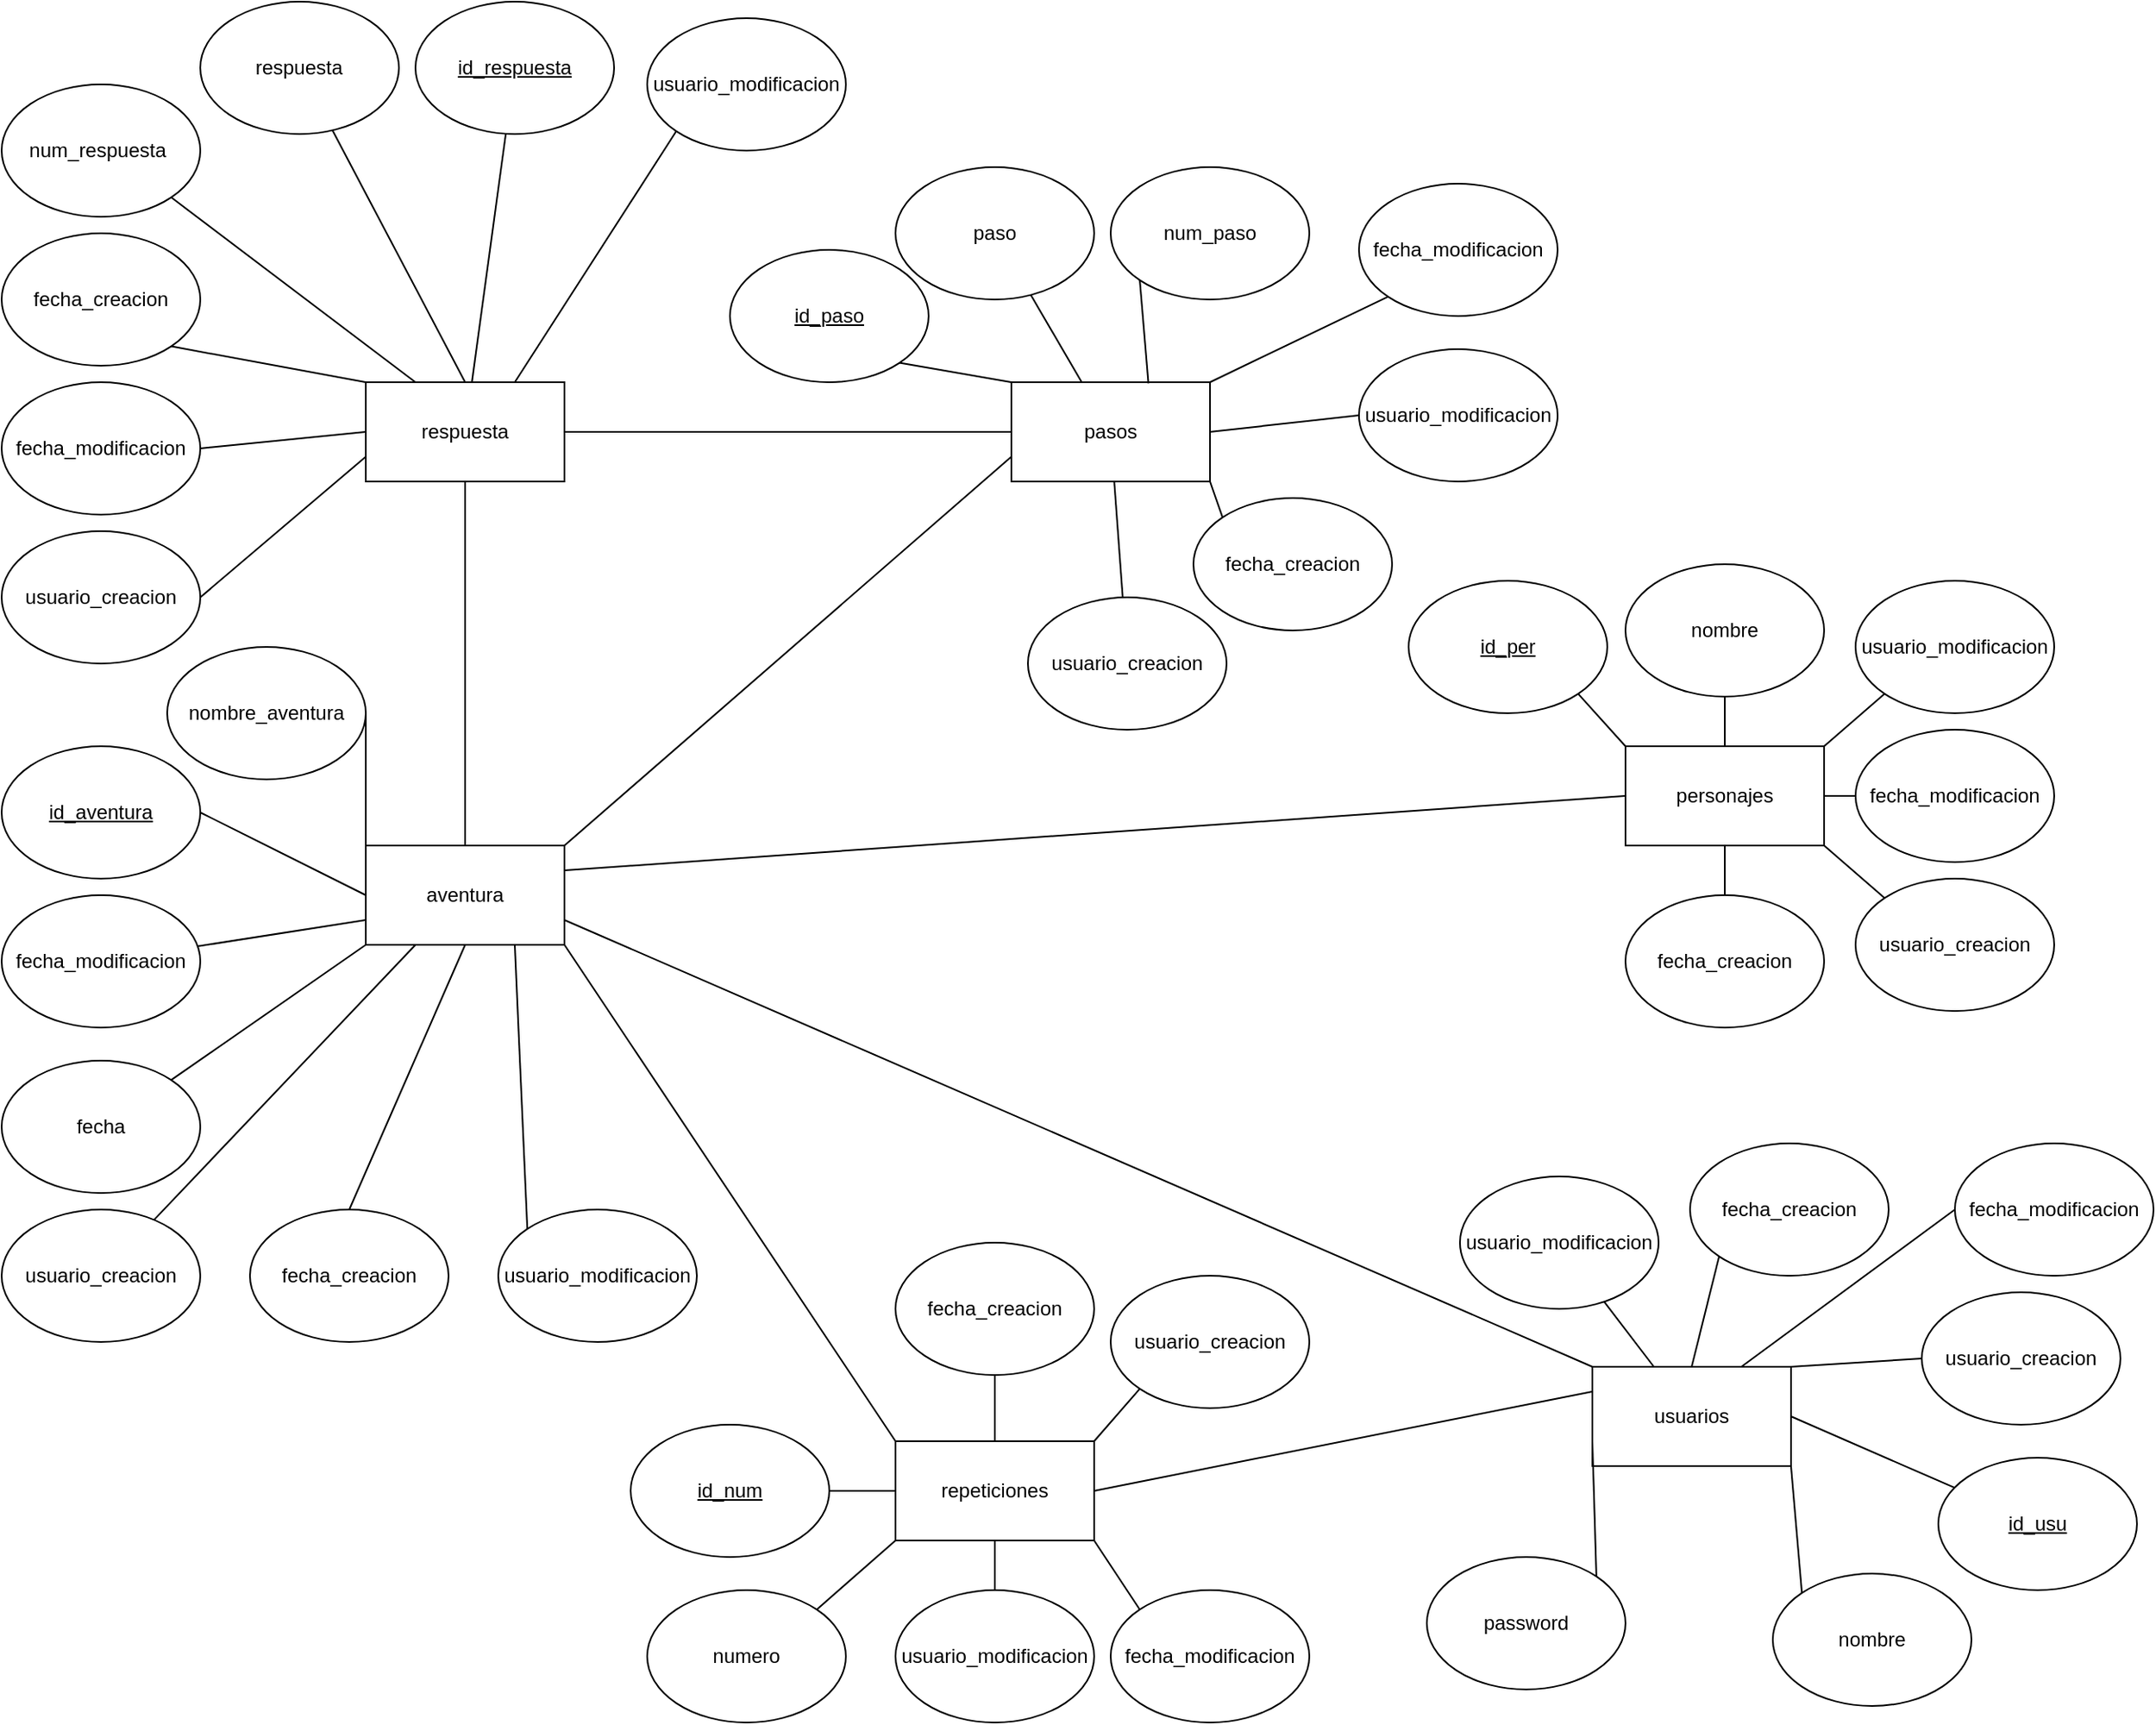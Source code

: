 <mxfile version="16.2.6" type="device"><diagram id="7njVlHw3j0ZRI1RP8mUF" name="Page-1"><mxGraphModel dx="1422" dy="1921" grid="1" gridSize="10" guides="1" tooltips="1" connect="1" arrows="1" fold="1" page="1" pageScale="1" pageWidth="827" pageHeight="1169" math="0" shadow="0"><root><mxCell id="0"/><mxCell id="1" parent="0"/><mxCell id="5a7WlGa1L5Bk0vLEu0co-10" style="rounded=0;orthogonalLoop=1;jettySize=auto;html=1;exitX=0;exitY=1;exitDx=0;exitDy=0;entryX=1;entryY=0;entryDx=0;entryDy=0;endArrow=none;endFill=0;" parent="1" source="5a7WlGa1L5Bk0vLEu0co-2" target="5a7WlGa1L5Bk0vLEu0co-5" edge="1"><mxGeometry relative="1" as="geometry"/></mxCell><mxCell id="5a7WlGa1L5Bk0vLEu0co-12" value="" style="edgeStyle=none;rounded=0;orthogonalLoop=1;jettySize=auto;html=1;endArrow=none;endFill=0;exitX=0.25;exitY=1;exitDx=0;exitDy=0;" parent="1" source="5a7WlGa1L5Bk0vLEu0co-2" target="5a7WlGa1L5Bk0vLEu0co-7" edge="1"><mxGeometry relative="1" as="geometry"/></mxCell><mxCell id="5a7WlGa1L5Bk0vLEu0co-13" value="" style="edgeStyle=none;rounded=0;orthogonalLoop=1;jettySize=auto;html=1;endArrow=none;endFill=0;exitX=0;exitY=0.75;exitDx=0;exitDy=0;" parent="1" source="5a7WlGa1L5Bk0vLEu0co-2" target="5a7WlGa1L5Bk0vLEu0co-8" edge="1"><mxGeometry relative="1" as="geometry"/></mxCell><mxCell id="5a7WlGa1L5Bk0vLEu0co-14" style="edgeStyle=none;rounded=0;orthogonalLoop=1;jettySize=auto;html=1;exitX=0;exitY=0.5;exitDx=0;exitDy=0;entryX=1;entryY=0.5;entryDx=0;entryDy=0;endArrow=none;endFill=0;" parent="1" source="5a7WlGa1L5Bk0vLEu0co-2" target="5a7WlGa1L5Bk0vLEu0co-3" edge="1"><mxGeometry relative="1" as="geometry"/></mxCell><mxCell id="5a7WlGa1L5Bk0vLEu0co-15" style="edgeStyle=none;rounded=0;orthogonalLoop=1;jettySize=auto;html=1;exitX=0;exitY=0.25;exitDx=0;exitDy=0;entryX=1;entryY=0.5;entryDx=0;entryDy=0;endArrow=none;endFill=0;" parent="1" source="5a7WlGa1L5Bk0vLEu0co-2" target="5a7WlGa1L5Bk0vLEu0co-4" edge="1"><mxGeometry relative="1" as="geometry"/></mxCell><mxCell id="5a7WlGa1L5Bk0vLEu0co-16" style="edgeStyle=none;rounded=0;orthogonalLoop=1;jettySize=auto;html=1;exitX=0.75;exitY=1;exitDx=0;exitDy=0;entryX=0;entryY=0;entryDx=0;entryDy=0;endArrow=none;endFill=0;" parent="1" source="5a7WlGa1L5Bk0vLEu0co-2" target="5a7WlGa1L5Bk0vLEu0co-9" edge="1"><mxGeometry relative="1" as="geometry"/></mxCell><mxCell id="5a7WlGa1L5Bk0vLEu0co-17" style="edgeStyle=none;rounded=0;orthogonalLoop=1;jettySize=auto;html=1;exitX=0.5;exitY=1;exitDx=0;exitDy=0;entryX=0.5;entryY=0;entryDx=0;entryDy=0;endArrow=none;endFill=0;" parent="1" source="5a7WlGa1L5Bk0vLEu0co-2" target="5a7WlGa1L5Bk0vLEu0co-6" edge="1"><mxGeometry relative="1" as="geometry"/></mxCell><mxCell id="5a7WlGa1L5Bk0vLEu0co-90" style="edgeStyle=none;rounded=0;orthogonalLoop=1;jettySize=auto;html=1;exitX=1;exitY=0.25;exitDx=0;exitDy=0;entryX=0;entryY=0.5;entryDx=0;entryDy=0;endArrow=none;endFill=0;" parent="1" source="5a7WlGa1L5Bk0vLEu0co-2" target="5a7WlGa1L5Bk0vLEu0co-37" edge="1"><mxGeometry relative="1" as="geometry"/></mxCell><mxCell id="5a7WlGa1L5Bk0vLEu0co-93" style="edgeStyle=none;rounded=0;orthogonalLoop=1;jettySize=auto;html=1;exitX=1;exitY=1;exitDx=0;exitDy=0;entryX=0;entryY=0;entryDx=0;entryDy=0;endArrow=none;endFill=0;" parent="1" source="5a7WlGa1L5Bk0vLEu0co-2" target="5a7WlGa1L5Bk0vLEu0co-38" edge="1"><mxGeometry relative="1" as="geometry"/></mxCell><mxCell id="5a7WlGa1L5Bk0vLEu0co-2" value="aventura" style="rounded=0;whiteSpace=wrap;html=1;" parent="1" vertex="1"><mxGeometry x="350" y="450" width="120" height="60" as="geometry"/></mxCell><mxCell id="5a7WlGa1L5Bk0vLEu0co-3" value="&lt;u&gt;id_aventura&lt;/u&gt;" style="ellipse;whiteSpace=wrap;html=1;" parent="1" vertex="1"><mxGeometry x="130" y="390" width="120" height="80" as="geometry"/></mxCell><mxCell id="5a7WlGa1L5Bk0vLEu0co-4" value="nombre_aventura" style="ellipse;whiteSpace=wrap;html=1;" parent="1" vertex="1"><mxGeometry x="230" y="330" width="120" height="80" as="geometry"/></mxCell><mxCell id="5a7WlGa1L5Bk0vLEu0co-5" value="fecha" style="ellipse;whiteSpace=wrap;html=1;" parent="1" vertex="1"><mxGeometry x="130" y="580" width="120" height="80" as="geometry"/></mxCell><mxCell id="5a7WlGa1L5Bk0vLEu0co-6" value="fecha_creacion" style="ellipse;whiteSpace=wrap;html=1;" parent="1" vertex="1"><mxGeometry x="280" y="670" width="120" height="80" as="geometry"/></mxCell><mxCell id="5a7WlGa1L5Bk0vLEu0co-7" value="usuario_creacion" style="ellipse;whiteSpace=wrap;html=1;" parent="1" vertex="1"><mxGeometry x="130" y="670" width="120" height="80" as="geometry"/></mxCell><mxCell id="5a7WlGa1L5Bk0vLEu0co-8" value="fecha_modificacion" style="ellipse;whiteSpace=wrap;html=1;" parent="1" vertex="1"><mxGeometry x="130" y="480" width="120" height="80" as="geometry"/></mxCell><mxCell id="5a7WlGa1L5Bk0vLEu0co-9" value="usuario_modificacion" style="ellipse;whiteSpace=wrap;html=1;" parent="1" vertex="1"><mxGeometry x="430" y="670" width="120" height="80" as="geometry"/></mxCell><mxCell id="5a7WlGa1L5Bk0vLEu0co-20" style="edgeStyle=none;rounded=0;orthogonalLoop=1;jettySize=auto;html=1;exitX=0.5;exitY=1;exitDx=0;exitDy=0;entryX=0.5;entryY=0;entryDx=0;entryDy=0;endArrow=none;endFill=0;" parent="1" source="5a7WlGa1L5Bk0vLEu0co-19" target="5a7WlGa1L5Bk0vLEu0co-2" edge="1"><mxGeometry relative="1" as="geometry"/></mxCell><mxCell id="5a7WlGa1L5Bk0vLEu0co-28" style="edgeStyle=none;rounded=0;orthogonalLoop=1;jettySize=auto;html=1;exitX=0;exitY=0.75;exitDx=0;exitDy=0;entryX=1;entryY=0.5;entryDx=0;entryDy=0;endArrow=none;endFill=0;" parent="1" source="5a7WlGa1L5Bk0vLEu0co-19" target="5a7WlGa1L5Bk0vLEu0co-26" edge="1"><mxGeometry relative="1" as="geometry"/></mxCell><mxCell id="5a7WlGa1L5Bk0vLEu0co-29" style="edgeStyle=none;rounded=0;orthogonalLoop=1;jettySize=auto;html=1;exitX=0;exitY=0.5;exitDx=0;exitDy=0;entryX=1;entryY=0.5;entryDx=0;entryDy=0;endArrow=none;endFill=0;" parent="1" source="5a7WlGa1L5Bk0vLEu0co-19" target="5a7WlGa1L5Bk0vLEu0co-25" edge="1"><mxGeometry relative="1" as="geometry"/></mxCell><mxCell id="5a7WlGa1L5Bk0vLEu0co-30" style="edgeStyle=none;rounded=0;orthogonalLoop=1;jettySize=auto;html=1;exitX=0.75;exitY=0;exitDx=0;exitDy=0;entryX=0;entryY=1;entryDx=0;entryDy=0;endArrow=none;endFill=0;" parent="1" source="5a7WlGa1L5Bk0vLEu0co-19" target="5a7WlGa1L5Bk0vLEu0co-27" edge="1"><mxGeometry relative="1" as="geometry"/></mxCell><mxCell id="5a7WlGa1L5Bk0vLEu0co-31" value="" style="edgeStyle=none;rounded=0;orthogonalLoop=1;jettySize=auto;html=1;endArrow=none;endFill=0;" parent="1" source="5a7WlGa1L5Bk0vLEu0co-19" target="5a7WlGa1L5Bk0vLEu0co-21" edge="1"><mxGeometry relative="1" as="geometry"/></mxCell><mxCell id="5a7WlGa1L5Bk0vLEu0co-39" style="edgeStyle=none;rounded=0;orthogonalLoop=1;jettySize=auto;html=1;entryX=0;entryY=0.5;entryDx=0;entryDy=0;endArrow=none;endFill=0;" parent="1" source="5a7WlGa1L5Bk0vLEu0co-19" target="5a7WlGa1L5Bk0vLEu0co-35" edge="1"><mxGeometry relative="1" as="geometry"/></mxCell><mxCell id="5a7WlGa1L5Bk0vLEu0co-19" value="&lt;div&gt;respuesta&lt;/div&gt;" style="rounded=0;whiteSpace=wrap;html=1;" parent="1" vertex="1"><mxGeometry x="350" y="170" width="120" height="60" as="geometry"/></mxCell><mxCell id="5a7WlGa1L5Bk0vLEu0co-21" value="&lt;u&gt;id_respuesta&lt;/u&gt;" style="ellipse;whiteSpace=wrap;html=1;" parent="1" vertex="1"><mxGeometry x="380" y="-60" width="120" height="80" as="geometry"/></mxCell><mxCell id="5a7WlGa1L5Bk0vLEu0co-34" style="edgeStyle=none;rounded=0;orthogonalLoop=1;jettySize=auto;html=1;entryX=0.5;entryY=0;entryDx=0;entryDy=0;endArrow=none;endFill=0;" parent="1" source="5a7WlGa1L5Bk0vLEu0co-22" target="5a7WlGa1L5Bk0vLEu0co-19" edge="1"><mxGeometry relative="1" as="geometry"/></mxCell><mxCell id="5a7WlGa1L5Bk0vLEu0co-22" value="&amp;nbsp;&lt;span style=&quot;white-space: pre&quot;&gt;&#9;&lt;/span&gt;respuesta&lt;span style=&quot;white-space: pre&quot;&gt;&lt;/span&gt;&lt;span style=&quot;white-space: pre&quot;&gt;&#9;&lt;/span&gt;" style="ellipse;whiteSpace=wrap;html=1;" parent="1" vertex="1"><mxGeometry x="250" y="-60" width="120" height="80" as="geometry"/></mxCell><mxCell id="5a7WlGa1L5Bk0vLEu0co-33" style="edgeStyle=none;rounded=0;orthogonalLoop=1;jettySize=auto;html=1;exitX=1;exitY=1;exitDx=0;exitDy=0;entryX=0.25;entryY=0;entryDx=0;entryDy=0;endArrow=none;endFill=0;" parent="1" source="5a7WlGa1L5Bk0vLEu0co-23" target="5a7WlGa1L5Bk0vLEu0co-19" edge="1"><mxGeometry relative="1" as="geometry"/></mxCell><mxCell id="5a7WlGa1L5Bk0vLEu0co-23" value="&lt;span style=&quot;white-space: pre&quot;&gt;   &lt;/span&gt;num_respuesta&lt;span style=&quot;white-space: pre&quot;&gt;&#9;&lt;/span&gt;" style="ellipse;whiteSpace=wrap;html=1;" parent="1" vertex="1"><mxGeometry x="130" y="-10" width="120" height="80" as="geometry"/></mxCell><mxCell id="5a7WlGa1L5Bk0vLEu0co-32" style="edgeStyle=none;rounded=0;orthogonalLoop=1;jettySize=auto;html=1;exitX=1;exitY=1;exitDx=0;exitDy=0;entryX=0;entryY=0;entryDx=0;entryDy=0;endArrow=none;endFill=0;" parent="1" source="5a7WlGa1L5Bk0vLEu0co-24" target="5a7WlGa1L5Bk0vLEu0co-19" edge="1"><mxGeometry relative="1" as="geometry"/></mxCell><mxCell id="5a7WlGa1L5Bk0vLEu0co-24" value="fecha_creacion" style="ellipse;whiteSpace=wrap;html=1;" parent="1" vertex="1"><mxGeometry x="130" y="80" width="120" height="80" as="geometry"/></mxCell><mxCell id="5a7WlGa1L5Bk0vLEu0co-25" value="fecha_modificacion" style="ellipse;whiteSpace=wrap;html=1;" parent="1" vertex="1"><mxGeometry x="130" y="170" width="120" height="80" as="geometry"/></mxCell><mxCell id="5a7WlGa1L5Bk0vLEu0co-26" value="usuario_creacion" style="ellipse;whiteSpace=wrap;html=1;" parent="1" vertex="1"><mxGeometry x="130" y="260" width="120" height="80" as="geometry"/></mxCell><mxCell id="5a7WlGa1L5Bk0vLEu0co-27" value="usuario_modificacion" style="ellipse;whiteSpace=wrap;html=1;" parent="1" vertex="1"><mxGeometry x="520" y="-50" width="120" height="80" as="geometry"/></mxCell><mxCell id="5a7WlGa1L5Bk0vLEu0co-62" style="edgeStyle=none;rounded=0;orthogonalLoop=1;jettySize=auto;html=1;exitX=1;exitY=0.5;exitDx=0;exitDy=0;entryX=0;entryY=0.5;entryDx=0;entryDy=0;endArrow=none;endFill=0;" parent="1" source="5a7WlGa1L5Bk0vLEu0co-35" target="5a7WlGa1L5Bk0vLEu0co-40" edge="1"><mxGeometry relative="1" as="geometry"/></mxCell><mxCell id="5a7WlGa1L5Bk0vLEu0co-65" style="edgeStyle=none;rounded=0;orthogonalLoop=1;jettySize=auto;html=1;exitX=1;exitY=1;exitDx=0;exitDy=0;entryX=0;entryY=0;entryDx=0;entryDy=0;endArrow=none;endFill=0;" parent="1" source="5a7WlGa1L5Bk0vLEu0co-35" target="5a7WlGa1L5Bk0vLEu0co-41" edge="1"><mxGeometry relative="1" as="geometry"/></mxCell><mxCell id="5a7WlGa1L5Bk0vLEu0co-81" style="edgeStyle=none;rounded=0;orthogonalLoop=1;jettySize=auto;html=1;exitX=0;exitY=0.75;exitDx=0;exitDy=0;entryX=1;entryY=0;entryDx=0;entryDy=0;endArrow=none;endFill=0;" parent="1" source="5a7WlGa1L5Bk0vLEu0co-35" target="5a7WlGa1L5Bk0vLEu0co-2" edge="1"><mxGeometry relative="1" as="geometry"/></mxCell><mxCell id="5a7WlGa1L5Bk0vLEu0co-35" value="pasos" style="rounded=0;whiteSpace=wrap;html=1;" parent="1" vertex="1"><mxGeometry x="740" y="170" width="120" height="60" as="geometry"/></mxCell><mxCell id="5a7WlGa1L5Bk0vLEu0co-98" style="edgeStyle=none;rounded=0;orthogonalLoop=1;jettySize=auto;html=1;exitX=0;exitY=0.25;exitDx=0;exitDy=0;entryX=1;entryY=0.5;entryDx=0;entryDy=0;endArrow=none;endFill=0;" parent="1" source="5a7WlGa1L5Bk0vLEu0co-36" target="5a7WlGa1L5Bk0vLEu0co-38" edge="1"><mxGeometry relative="1" as="geometry"/></mxCell><mxCell id="5a7WlGa1L5Bk0vLEu0co-99" style="edgeStyle=none;rounded=0;orthogonalLoop=1;jettySize=auto;html=1;exitX=0;exitY=0;exitDx=0;exitDy=0;entryX=1;entryY=0.75;entryDx=0;entryDy=0;endArrow=none;endFill=0;" parent="1" source="5a7WlGa1L5Bk0vLEu0co-36" target="5a7WlGa1L5Bk0vLEu0co-2" edge="1"><mxGeometry relative="1" as="geometry"/></mxCell><mxCell id="5a7WlGa1L5Bk0vLEu0co-36" value="usuarios" style="rounded=0;whiteSpace=wrap;html=1;" parent="1" vertex="1"><mxGeometry x="1091" y="765" width="120" height="60" as="geometry"/></mxCell><mxCell id="5a7WlGa1L5Bk0vLEu0co-37" value="personajes" style="rounded=0;whiteSpace=wrap;html=1;" parent="1" vertex="1"><mxGeometry x="1111" y="390" width="120" height="60" as="geometry"/></mxCell><mxCell id="5a7WlGa1L5Bk0vLEu0co-38" value="repeticiones" style="rounded=0;whiteSpace=wrap;html=1;" parent="1" vertex="1"><mxGeometry x="670" y="810" width="120" height="60" as="geometry"/></mxCell><mxCell id="5a7WlGa1L5Bk0vLEu0co-40" value="usuario_modificacion" style="ellipse;whiteSpace=wrap;html=1;" parent="1" vertex="1"><mxGeometry x="950" y="150" width="120" height="80" as="geometry"/></mxCell><mxCell id="5a7WlGa1L5Bk0vLEu0co-41" value="fecha_creacion" style="ellipse;whiteSpace=wrap;html=1;" parent="1" vertex="1"><mxGeometry x="850" y="240" width="120" height="80" as="geometry"/></mxCell><mxCell id="5a7WlGa1L5Bk0vLEu0co-64" style="edgeStyle=none;rounded=0;orthogonalLoop=1;jettySize=auto;html=1;exitX=0;exitY=1;exitDx=0;exitDy=0;entryX=1;entryY=0;entryDx=0;entryDy=0;endArrow=none;endFill=0;" parent="1" source="5a7WlGa1L5Bk0vLEu0co-42" target="5a7WlGa1L5Bk0vLEu0co-35" edge="1"><mxGeometry relative="1" as="geometry"/></mxCell><mxCell id="5a7WlGa1L5Bk0vLEu0co-42" value="fecha_modificacion" style="ellipse;whiteSpace=wrap;html=1;" parent="1" vertex="1"><mxGeometry x="950" y="50" width="120" height="80" as="geometry"/></mxCell><mxCell id="5a7WlGa1L5Bk0vLEu0co-63" value="" style="edgeStyle=none;rounded=0;orthogonalLoop=1;jettySize=auto;html=1;endArrow=none;endFill=0;" parent="1" source="5a7WlGa1L5Bk0vLEu0co-43" target="5a7WlGa1L5Bk0vLEu0co-35" edge="1"><mxGeometry relative="1" as="geometry"/></mxCell><mxCell id="5a7WlGa1L5Bk0vLEu0co-43" value="usuario_creacion" style="ellipse;whiteSpace=wrap;html=1;" parent="1" vertex="1"><mxGeometry x="750" y="300" width="120" height="80" as="geometry"/></mxCell><mxCell id="5a7WlGa1L5Bk0vLEu0co-67" value="" style="edgeStyle=none;rounded=0;orthogonalLoop=1;jettySize=auto;html=1;endArrow=none;endFill=0;" parent="1" source="5a7WlGa1L5Bk0vLEu0co-44" target="5a7WlGa1L5Bk0vLEu0co-36" edge="1"><mxGeometry relative="1" as="geometry"/></mxCell><mxCell id="5a7WlGa1L5Bk0vLEu0co-44" value="usuario_modificacion" style="ellipse;whiteSpace=wrap;html=1;" parent="1" vertex="1"><mxGeometry x="1011" y="650" width="120" height="80" as="geometry"/></mxCell><mxCell id="5a7WlGa1L5Bk0vLEu0co-68" style="edgeStyle=none;rounded=0;orthogonalLoop=1;jettySize=auto;html=1;exitX=0;exitY=1;exitDx=0;exitDy=0;entryX=0.5;entryY=0;entryDx=0;entryDy=0;endArrow=none;endFill=0;" parent="1" source="5a7WlGa1L5Bk0vLEu0co-45" target="5a7WlGa1L5Bk0vLEu0co-36" edge="1"><mxGeometry relative="1" as="geometry"/></mxCell><mxCell id="5a7WlGa1L5Bk0vLEu0co-45" value="fecha_creacion" style="ellipse;whiteSpace=wrap;html=1;" parent="1" vertex="1"><mxGeometry x="1150" y="630" width="120" height="80" as="geometry"/></mxCell><mxCell id="5a7WlGa1L5Bk0vLEu0co-69" style="edgeStyle=none;rounded=0;orthogonalLoop=1;jettySize=auto;html=1;exitX=0;exitY=0.5;exitDx=0;exitDy=0;entryX=0.75;entryY=0;entryDx=0;entryDy=0;endArrow=none;endFill=0;" parent="1" source="5a7WlGa1L5Bk0vLEu0co-46" target="5a7WlGa1L5Bk0vLEu0co-36" edge="1"><mxGeometry relative="1" as="geometry"/></mxCell><mxCell id="5a7WlGa1L5Bk0vLEu0co-46" value="fecha_modificacion" style="ellipse;whiteSpace=wrap;html=1;" parent="1" vertex="1"><mxGeometry x="1310" y="630" width="120" height="80" as="geometry"/></mxCell><mxCell id="5a7WlGa1L5Bk0vLEu0co-70" style="edgeStyle=none;rounded=0;orthogonalLoop=1;jettySize=auto;html=1;exitX=0;exitY=0.5;exitDx=0;exitDy=0;entryX=1;entryY=0;entryDx=0;entryDy=0;endArrow=none;endFill=0;" parent="1" source="5a7WlGa1L5Bk0vLEu0co-47" target="5a7WlGa1L5Bk0vLEu0co-36" edge="1"><mxGeometry relative="1" as="geometry"/></mxCell><mxCell id="5a7WlGa1L5Bk0vLEu0co-47" value="usuario_creacion" style="ellipse;whiteSpace=wrap;html=1;" parent="1" vertex="1"><mxGeometry x="1290" y="720" width="120" height="80" as="geometry"/></mxCell><mxCell id="5a7WlGa1L5Bk0vLEu0co-86" style="edgeStyle=none;rounded=0;orthogonalLoop=1;jettySize=auto;html=1;exitX=0;exitY=1;exitDx=0;exitDy=0;entryX=1;entryY=0;entryDx=0;entryDy=0;endArrow=none;endFill=0;" parent="1" source="5a7WlGa1L5Bk0vLEu0co-48" target="5a7WlGa1L5Bk0vLEu0co-37" edge="1"><mxGeometry relative="1" as="geometry"/></mxCell><mxCell id="5a7WlGa1L5Bk0vLEu0co-48" value="usuario_modificacion" style="ellipse;whiteSpace=wrap;html=1;" parent="1" vertex="1"><mxGeometry x="1250" y="290" width="120" height="80" as="geometry"/></mxCell><mxCell id="5a7WlGa1L5Bk0vLEu0co-89" value="" style="edgeStyle=none;rounded=0;orthogonalLoop=1;jettySize=auto;html=1;endArrow=none;endFill=0;" parent="1" source="5a7WlGa1L5Bk0vLEu0co-49" target="5a7WlGa1L5Bk0vLEu0co-37" edge="1"><mxGeometry relative="1" as="geometry"/></mxCell><mxCell id="5a7WlGa1L5Bk0vLEu0co-49" value="fecha_creacion" style="ellipse;whiteSpace=wrap;html=1;" parent="1" vertex="1"><mxGeometry x="1111" y="480" width="120" height="80" as="geometry"/></mxCell><mxCell id="5a7WlGa1L5Bk0vLEu0co-87" value="" style="edgeStyle=none;rounded=0;orthogonalLoop=1;jettySize=auto;html=1;endArrow=none;endFill=0;" parent="1" source="5a7WlGa1L5Bk0vLEu0co-50" target="5a7WlGa1L5Bk0vLEu0co-37" edge="1"><mxGeometry relative="1" as="geometry"/></mxCell><mxCell id="5a7WlGa1L5Bk0vLEu0co-50" value="fecha_modificacion" style="ellipse;whiteSpace=wrap;html=1;" parent="1" vertex="1"><mxGeometry x="1250" y="380" width="120" height="80" as="geometry"/></mxCell><mxCell id="5a7WlGa1L5Bk0vLEu0co-88" style="edgeStyle=none;rounded=0;orthogonalLoop=1;jettySize=auto;html=1;exitX=0;exitY=0;exitDx=0;exitDy=0;entryX=1;entryY=1;entryDx=0;entryDy=0;endArrow=none;endFill=0;" parent="1" source="5a7WlGa1L5Bk0vLEu0co-51" target="5a7WlGa1L5Bk0vLEu0co-37" edge="1"><mxGeometry relative="1" as="geometry"/></mxCell><mxCell id="5a7WlGa1L5Bk0vLEu0co-51" value="usuario_creacion" style="ellipse;whiteSpace=wrap;html=1;" parent="1" vertex="1"><mxGeometry x="1250" y="470" width="120" height="80" as="geometry"/></mxCell><mxCell id="5a7WlGa1L5Bk0vLEu0co-103" value="" style="edgeStyle=none;rounded=0;orthogonalLoop=1;jettySize=auto;html=1;endArrow=none;endFill=0;" parent="1" source="5a7WlGa1L5Bk0vLEu0co-52" target="5a7WlGa1L5Bk0vLEu0co-38" edge="1"><mxGeometry relative="1" as="geometry"/></mxCell><mxCell id="5a7WlGa1L5Bk0vLEu0co-52" value="usuario_modificacion" style="ellipse;whiteSpace=wrap;html=1;" parent="1" vertex="1"><mxGeometry x="670" y="900" width="120" height="80" as="geometry"/></mxCell><mxCell id="5a7WlGa1L5Bk0vLEu0co-100" value="" style="edgeStyle=none;rounded=0;orthogonalLoop=1;jettySize=auto;html=1;endArrow=none;endFill=0;" parent="1" source="5a7WlGa1L5Bk0vLEu0co-53" target="5a7WlGa1L5Bk0vLEu0co-38" edge="1"><mxGeometry relative="1" as="geometry"/></mxCell><mxCell id="5a7WlGa1L5Bk0vLEu0co-53" value="fecha_creacion" style="ellipse;whiteSpace=wrap;html=1;" parent="1" vertex="1"><mxGeometry x="670" y="690" width="120" height="80" as="geometry"/></mxCell><mxCell id="5a7WlGa1L5Bk0vLEu0co-102" style="edgeStyle=none;rounded=0;orthogonalLoop=1;jettySize=auto;html=1;exitX=0;exitY=0;exitDx=0;exitDy=0;entryX=1;entryY=1;entryDx=0;entryDy=0;endArrow=none;endFill=0;" parent="1" source="5a7WlGa1L5Bk0vLEu0co-54" target="5a7WlGa1L5Bk0vLEu0co-38" edge="1"><mxGeometry relative="1" as="geometry"/></mxCell><mxCell id="5a7WlGa1L5Bk0vLEu0co-54" value="fecha_modificacion" style="ellipse;whiteSpace=wrap;html=1;" parent="1" vertex="1"><mxGeometry x="800" y="900" width="120" height="80" as="geometry"/></mxCell><mxCell id="5a7WlGa1L5Bk0vLEu0co-101" style="edgeStyle=none;rounded=0;orthogonalLoop=1;jettySize=auto;html=1;exitX=0;exitY=1;exitDx=0;exitDy=0;entryX=1;entryY=0;entryDx=0;entryDy=0;endArrow=none;endFill=0;" parent="1" source="5a7WlGa1L5Bk0vLEu0co-55" target="5a7WlGa1L5Bk0vLEu0co-38" edge="1"><mxGeometry relative="1" as="geometry"/></mxCell><mxCell id="5a7WlGa1L5Bk0vLEu0co-55" value="usuario_creacion" style="ellipse;whiteSpace=wrap;html=1;" parent="1" vertex="1"><mxGeometry x="800" y="710" width="120" height="80" as="geometry"/></mxCell><mxCell id="5a7WlGa1L5Bk0vLEu0co-59" style="edgeStyle=none;rounded=0;orthogonalLoop=1;jettySize=auto;html=1;exitX=1;exitY=1;exitDx=0;exitDy=0;entryX=0;entryY=0;entryDx=0;entryDy=0;endArrow=none;endFill=0;" parent="1" source="5a7WlGa1L5Bk0vLEu0co-56" target="5a7WlGa1L5Bk0vLEu0co-35" edge="1"><mxGeometry relative="1" as="geometry"/></mxCell><mxCell id="5a7WlGa1L5Bk0vLEu0co-56" value="&lt;u&gt;id_paso&lt;/u&gt;" style="ellipse;whiteSpace=wrap;html=1;" parent="1" vertex="1"><mxGeometry x="570" y="90" width="120" height="80" as="geometry"/></mxCell><mxCell id="5a7WlGa1L5Bk0vLEu0co-60" value="" style="edgeStyle=none;rounded=0;orthogonalLoop=1;jettySize=auto;html=1;endArrow=none;endFill=0;" parent="1" source="5a7WlGa1L5Bk0vLEu0co-57" target="5a7WlGa1L5Bk0vLEu0co-35" edge="1"><mxGeometry relative="1" as="geometry"/></mxCell><mxCell id="5a7WlGa1L5Bk0vLEu0co-57" value="paso" style="ellipse;whiteSpace=wrap;html=1;" parent="1" vertex="1"><mxGeometry x="670" y="40" width="120" height="80" as="geometry"/></mxCell><mxCell id="5a7WlGa1L5Bk0vLEu0co-61" style="edgeStyle=none;rounded=0;orthogonalLoop=1;jettySize=auto;html=1;exitX=0;exitY=1;exitDx=0;exitDy=0;entryX=0.69;entryY=0.011;entryDx=0;entryDy=0;entryPerimeter=0;endArrow=none;endFill=0;" parent="1" source="5a7WlGa1L5Bk0vLEu0co-58" target="5a7WlGa1L5Bk0vLEu0co-35" edge="1"><mxGeometry relative="1" as="geometry"/></mxCell><mxCell id="5a7WlGa1L5Bk0vLEu0co-58" value="num_paso" style="ellipse;whiteSpace=wrap;html=1;" parent="1" vertex="1"><mxGeometry x="800" y="40" width="120" height="80" as="geometry"/></mxCell><mxCell id="5a7WlGa1L5Bk0vLEu0co-75" style="edgeStyle=none;rounded=0;orthogonalLoop=1;jettySize=auto;html=1;entryX=1;entryY=0.5;entryDx=0;entryDy=0;endArrow=none;endFill=0;" parent="1" source="5a7WlGa1L5Bk0vLEu0co-71" target="5a7WlGa1L5Bk0vLEu0co-36" edge="1"><mxGeometry relative="1" as="geometry"/></mxCell><mxCell id="5a7WlGa1L5Bk0vLEu0co-71" value="&lt;u&gt;id_usu&lt;/u&gt;" style="ellipse;whiteSpace=wrap;html=1;" parent="1" vertex="1"><mxGeometry x="1300" y="820" width="120" height="80" as="geometry"/></mxCell><mxCell id="5a7WlGa1L5Bk0vLEu0co-76" style="edgeStyle=none;rounded=0;orthogonalLoop=1;jettySize=auto;html=1;exitX=0;exitY=0;exitDx=0;exitDy=0;entryX=1;entryY=1;entryDx=0;entryDy=0;endArrow=none;endFill=0;" parent="1" source="5a7WlGa1L5Bk0vLEu0co-72" target="5a7WlGa1L5Bk0vLEu0co-36" edge="1"><mxGeometry relative="1" as="geometry"/></mxCell><mxCell id="5a7WlGa1L5Bk0vLEu0co-72" value="nombre" style="ellipse;whiteSpace=wrap;html=1;" parent="1" vertex="1"><mxGeometry x="1200" y="890" width="120" height="80" as="geometry"/></mxCell><mxCell id="5a7WlGa1L5Bk0vLEu0co-74" style="edgeStyle=none;rounded=0;orthogonalLoop=1;jettySize=auto;html=1;exitX=1;exitY=0;exitDx=0;exitDy=0;entryX=0;entryY=0.75;entryDx=0;entryDy=0;endArrow=none;endFill=0;" parent="1" source="5a7WlGa1L5Bk0vLEu0co-73" target="5a7WlGa1L5Bk0vLEu0co-36" edge="1"><mxGeometry relative="1" as="geometry"/></mxCell><mxCell id="5a7WlGa1L5Bk0vLEu0co-73" value="password" style="ellipse;whiteSpace=wrap;html=1;" parent="1" vertex="1"><mxGeometry x="991" y="880" width="120" height="80" as="geometry"/></mxCell><mxCell id="5a7WlGa1L5Bk0vLEu0co-84" style="edgeStyle=none;rounded=0;orthogonalLoop=1;jettySize=auto;html=1;exitX=1;exitY=1;exitDx=0;exitDy=0;entryX=0;entryY=0;entryDx=0;entryDy=0;endArrow=none;endFill=0;" parent="1" source="5a7WlGa1L5Bk0vLEu0co-78" target="5a7WlGa1L5Bk0vLEu0co-37" edge="1"><mxGeometry relative="1" as="geometry"/></mxCell><mxCell id="5a7WlGa1L5Bk0vLEu0co-78" value="&lt;u&gt;id_per&lt;/u&gt;" style="ellipse;whiteSpace=wrap;html=1;" parent="1" vertex="1"><mxGeometry x="980" y="290" width="120" height="80" as="geometry"/></mxCell><mxCell id="5a7WlGa1L5Bk0vLEu0co-85" value="" style="edgeStyle=none;rounded=0;orthogonalLoop=1;jettySize=auto;html=1;endArrow=none;endFill=0;" parent="1" source="5a7WlGa1L5Bk0vLEu0co-80" target="5a7WlGa1L5Bk0vLEu0co-37" edge="1"><mxGeometry relative="1" as="geometry"/></mxCell><mxCell id="5a7WlGa1L5Bk0vLEu0co-80" value="nombre" style="ellipse;whiteSpace=wrap;html=1;" parent="1" vertex="1"><mxGeometry x="1111" y="280" width="120" height="80" as="geometry"/></mxCell><mxCell id="5a7WlGa1L5Bk0vLEu0co-104" value="" style="edgeStyle=none;rounded=0;orthogonalLoop=1;jettySize=auto;html=1;endArrow=none;endFill=0;" parent="1" source="5a7WlGa1L5Bk0vLEu0co-91" target="5a7WlGa1L5Bk0vLEu0co-38" edge="1"><mxGeometry relative="1" as="geometry"/></mxCell><mxCell id="5a7WlGa1L5Bk0vLEu0co-91" value="&lt;u&gt;id_num&lt;/u&gt;" style="ellipse;whiteSpace=wrap;html=1;" parent="1" vertex="1"><mxGeometry x="510" y="800" width="120" height="80" as="geometry"/></mxCell><mxCell id="5a7WlGa1L5Bk0vLEu0co-105" style="edgeStyle=none;rounded=0;orthogonalLoop=1;jettySize=auto;html=1;exitX=1;exitY=0;exitDx=0;exitDy=0;entryX=0;entryY=1;entryDx=0;entryDy=0;endArrow=none;endFill=0;" parent="1" source="5a7WlGa1L5Bk0vLEu0co-92" target="5a7WlGa1L5Bk0vLEu0co-38" edge="1"><mxGeometry relative="1" as="geometry"/></mxCell><mxCell id="5a7WlGa1L5Bk0vLEu0co-92" value="numero" style="ellipse;whiteSpace=wrap;html=1;" parent="1" vertex="1"><mxGeometry x="520" y="900" width="120" height="80" as="geometry"/></mxCell></root></mxGraphModel></diagram></mxfile>
